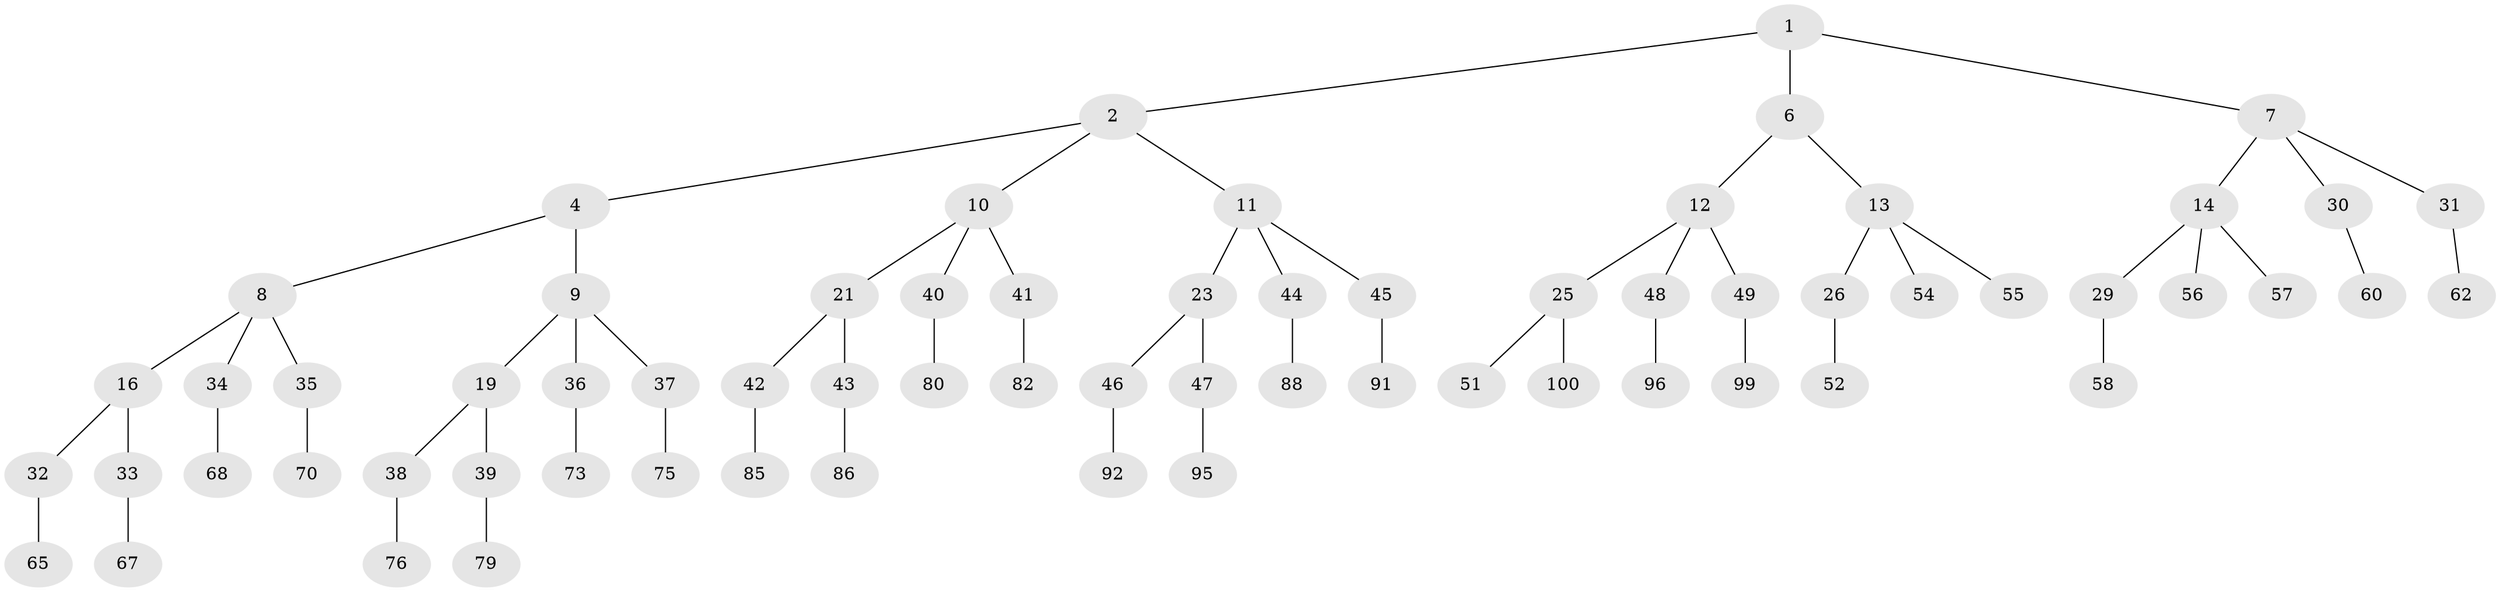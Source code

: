 // original degree distribution, {2: 0.02, 3: 0.48, 1: 0.5}
// Generated by graph-tools (version 1.1) at 2025/38/02/21/25 10:38:56]
// undirected, 67 vertices, 66 edges
graph export_dot {
graph [start="1"]
  node [color=gray90,style=filled];
  1 [super="+3"];
  2 [latent=1,super="+5"];
  4 [latent=0.5];
  6 [latent=0.5];
  7 [latent=0.5,super="+15"];
  8 [latent=0.333333,super="+17"];
  9 [latent=0.333333,super="+18"];
  10 [latent=0.333333,super="+20"];
  11 [latent=0.333333,super="+22"];
  12 [latent=0.333333,super="+24"];
  13 [latent=0.333333,super="+27"];
  14 [latent=0.333333,super="+28"];
  16 [latent=0.25];
  19 [latent=0.25];
  21 [latent=0.25];
  23 [latent=0.25];
  25 [latent=0.25,super="+50"];
  26 [latent=0.25,super="+53"];
  29 [latent=0.25,super="+59"];
  30 [latent=0.25,super="+61"];
  31 [latent=0.25,super="+63"];
  32 [latent=0.2,super="+64"];
  33 [latent=0.2,super="+66"];
  34 [latent=0.2,super="+69"];
  35 [latent=0.2,super="+71"];
  36 [latent=0.2,super="+72"];
  37 [latent=0.2,super="+74"];
  38 [latent=0.2,super="+77"];
  39 [latent=0.2,super="+78"];
  40 [latent=0.2,super="+81"];
  41 [latent=0.2,super="+83"];
  42 [latent=0.2,super="+84"];
  43 [latent=0.2,super="+87"];
  44 [latent=0.2,super="+89"];
  45 [latent=0.2,super="+90"];
  46 [latent=0.2,super="+93"];
  47 [latent=0.2,super="+94"];
  48 [latent=0.2,super="+97"];
  49 [latent=0.2,super="+98"];
  51 [latent=0.2];
  52 [latent=0.2];
  54 [latent=0.2];
  55 [latent=0.2];
  56 [latent=0.2];
  57 [latent=0.2];
  58 [latent=0.2];
  60 [latent=0.2];
  62 [latent=0.2];
  65 [latent=0.166667];
  67 [latent=0.166667];
  68 [latent=0.166667];
  70 [latent=0.166667];
  73 [latent=0.166667];
  75 [latent=0.166667];
  76 [latent=0.166667];
  79 [latent=0.166667];
  80 [latent=0.166667];
  82 [latent=0.166667];
  85 [latent=0.166667];
  86 [latent=0.166667];
  88 [latent=0.166667];
  91 [latent=0.166667];
  92 [latent=0.166667];
  95 [latent=0.166667];
  96 [latent=0.166667];
  99 [latent=0.166667];
  100 [latent=0.166667];
  1 -- 2;
  1 -- 6;
  1 -- 7;
  2 -- 4;
  2 -- 11;
  2 -- 10;
  4 -- 8;
  4 -- 9;
  6 -- 12;
  6 -- 13;
  7 -- 14;
  7 -- 31;
  7 -- 30;
  8 -- 16;
  8 -- 34;
  8 -- 35;
  9 -- 19;
  9 -- 36;
  9 -- 37;
  10 -- 21;
  10 -- 40;
  10 -- 41;
  11 -- 23;
  11 -- 44;
  11 -- 45;
  12 -- 25;
  12 -- 48;
  12 -- 49;
  13 -- 26;
  13 -- 54;
  13 -- 55;
  14 -- 29;
  14 -- 56;
  14 -- 57;
  16 -- 32;
  16 -- 33;
  19 -- 38;
  19 -- 39;
  21 -- 42;
  21 -- 43;
  23 -- 46;
  23 -- 47;
  25 -- 51;
  25 -- 100;
  26 -- 52;
  29 -- 58;
  30 -- 60;
  31 -- 62;
  32 -- 65;
  33 -- 67;
  34 -- 68;
  35 -- 70;
  36 -- 73;
  37 -- 75;
  38 -- 76;
  39 -- 79;
  40 -- 80;
  41 -- 82;
  42 -- 85;
  43 -- 86;
  44 -- 88;
  45 -- 91;
  46 -- 92;
  47 -- 95;
  48 -- 96;
  49 -- 99;
}
